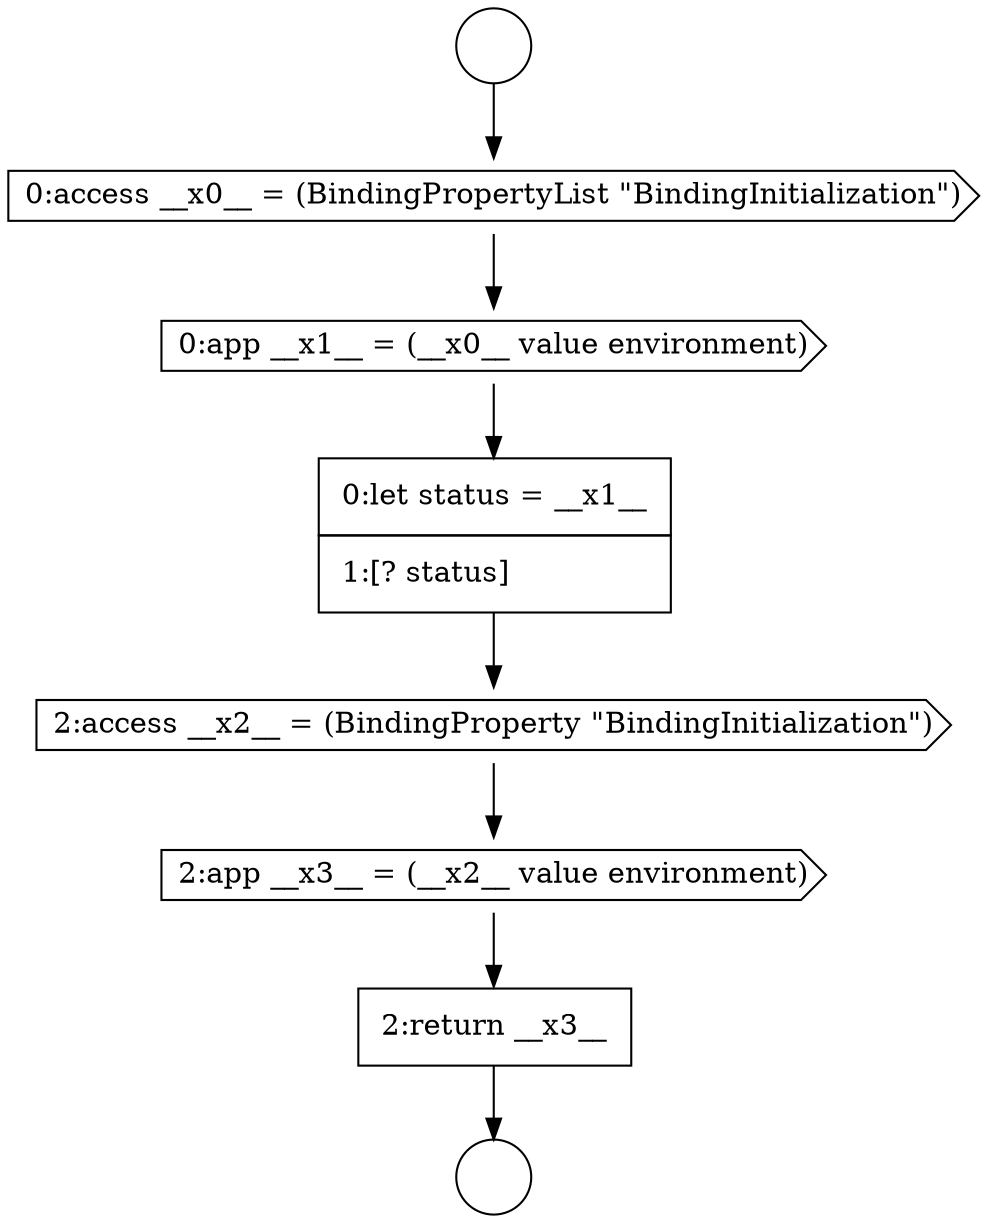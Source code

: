 digraph {
  node5921 [shape=circle label=" " color="black" fillcolor="white" style=filled]
  node5925 [shape=cds, label=<<font color="black">2:access __x2__ = (BindingProperty &quot;BindingInitialization&quot;)</font>> color="black" fillcolor="white" style=filled]
  node5924 [shape=none, margin=0, label=<<font color="black">
    <table border="0" cellborder="1" cellspacing="0" cellpadding="10">
      <tr><td align="left">0:let status = __x1__</td></tr>
      <tr><td align="left">1:[? status]</td></tr>
    </table>
  </font>> color="black" fillcolor="white" style=filled]
  node5923 [shape=cds, label=<<font color="black">0:app __x1__ = (__x0__ value environment)</font>> color="black" fillcolor="white" style=filled]
  node5920 [shape=circle label=" " color="black" fillcolor="white" style=filled]
  node5927 [shape=none, margin=0, label=<<font color="black">
    <table border="0" cellborder="1" cellspacing="0" cellpadding="10">
      <tr><td align="left">2:return __x3__</td></tr>
    </table>
  </font>> color="black" fillcolor="white" style=filled]
  node5922 [shape=cds, label=<<font color="black">0:access __x0__ = (BindingPropertyList &quot;BindingInitialization&quot;)</font>> color="black" fillcolor="white" style=filled]
  node5926 [shape=cds, label=<<font color="black">2:app __x3__ = (__x2__ value environment)</font>> color="black" fillcolor="white" style=filled]
  node5926 -> node5927 [ color="black"]
  node5927 -> node5921 [ color="black"]
  node5922 -> node5923 [ color="black"]
  node5923 -> node5924 [ color="black"]
  node5925 -> node5926 [ color="black"]
  node5920 -> node5922 [ color="black"]
  node5924 -> node5925 [ color="black"]
}
